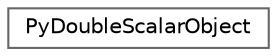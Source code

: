 digraph "Graphical Class Hierarchy"
{
 // LATEX_PDF_SIZE
  bgcolor="transparent";
  edge [fontname=Helvetica,fontsize=10,labelfontname=Helvetica,labelfontsize=10];
  node [fontname=Helvetica,fontsize=10,shape=box,height=0.2,width=0.4];
  rankdir="LR";
  Node0 [id="Node000000",label="PyDoubleScalarObject",height=0.2,width=0.4,color="grey40", fillcolor="white", style="filled",URL="$d6/d4c/structPyDoubleScalarObject.html",tooltip=" "];
}
